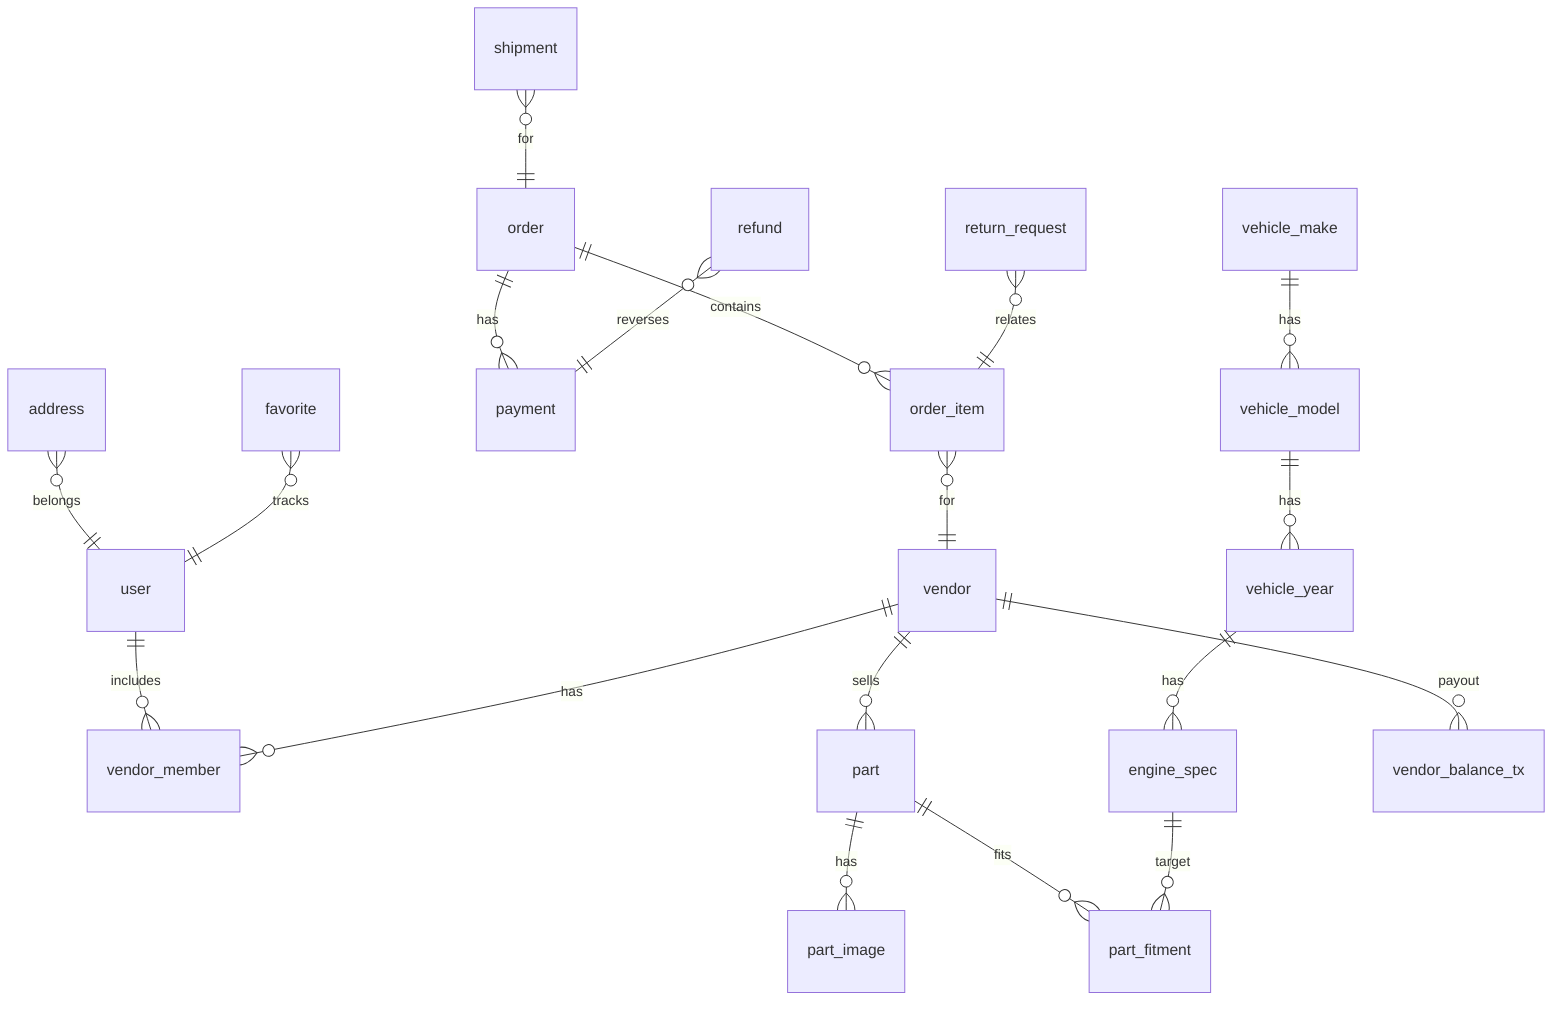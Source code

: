 erDiagram
  user ||--o{ vendor_member : includes
  vendor ||--o{ vendor_member : has
  vendor ||--o{ part : sells
  part ||--o{ part_image : has
  part ||--o{ part_fitment : fits
  engine_spec ||--o{ part_fitment : target
  vehicle_make ||--o{ vehicle_model : has
  vehicle_model ||--o{ vehicle_year : has
  vehicle_year ||--o{ engine_spec : has
  order ||--o{ order_item : contains
  order_item }o--|| vendor : for
  order ||--o{ payment : has
  vendor ||--o{ vendor_balance_tx : payout
  address }o--|| user : belongs
  shipment }o--|| order : for
  return_request }o--|| order_item : relates
  refund }o--|| payment : reverses
  favorite }o--|| user : tracks